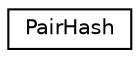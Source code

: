 digraph "Graphical Class Hierarchy"
{
 // LATEX_PDF_SIZE
  edge [fontname="Helvetica",fontsize="10",labelfontname="Helvetica",labelfontsize="10"];
  node [fontname="Helvetica",fontsize="10",shape=record];
  rankdir="LR";
  Node0 [label="PairHash",height=0.2,width=0.4,color="black", fillcolor="white", style="filled",URL="$structPairHash.html",tooltip=" "];
}

